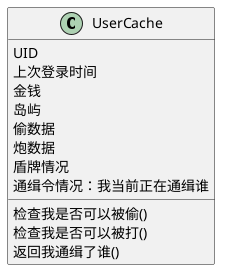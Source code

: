 @startuml
'https://plantuml.com/class-diagram



class UserCache {
UID
上次登录时间
金钱
岛屿
偷数据
炮数据
盾牌情况
通缉令情况：我当前正在通缉谁

检查我是否可以被偷()
检查我是否可以被打()
返回我通缉了谁()
}



@enduml